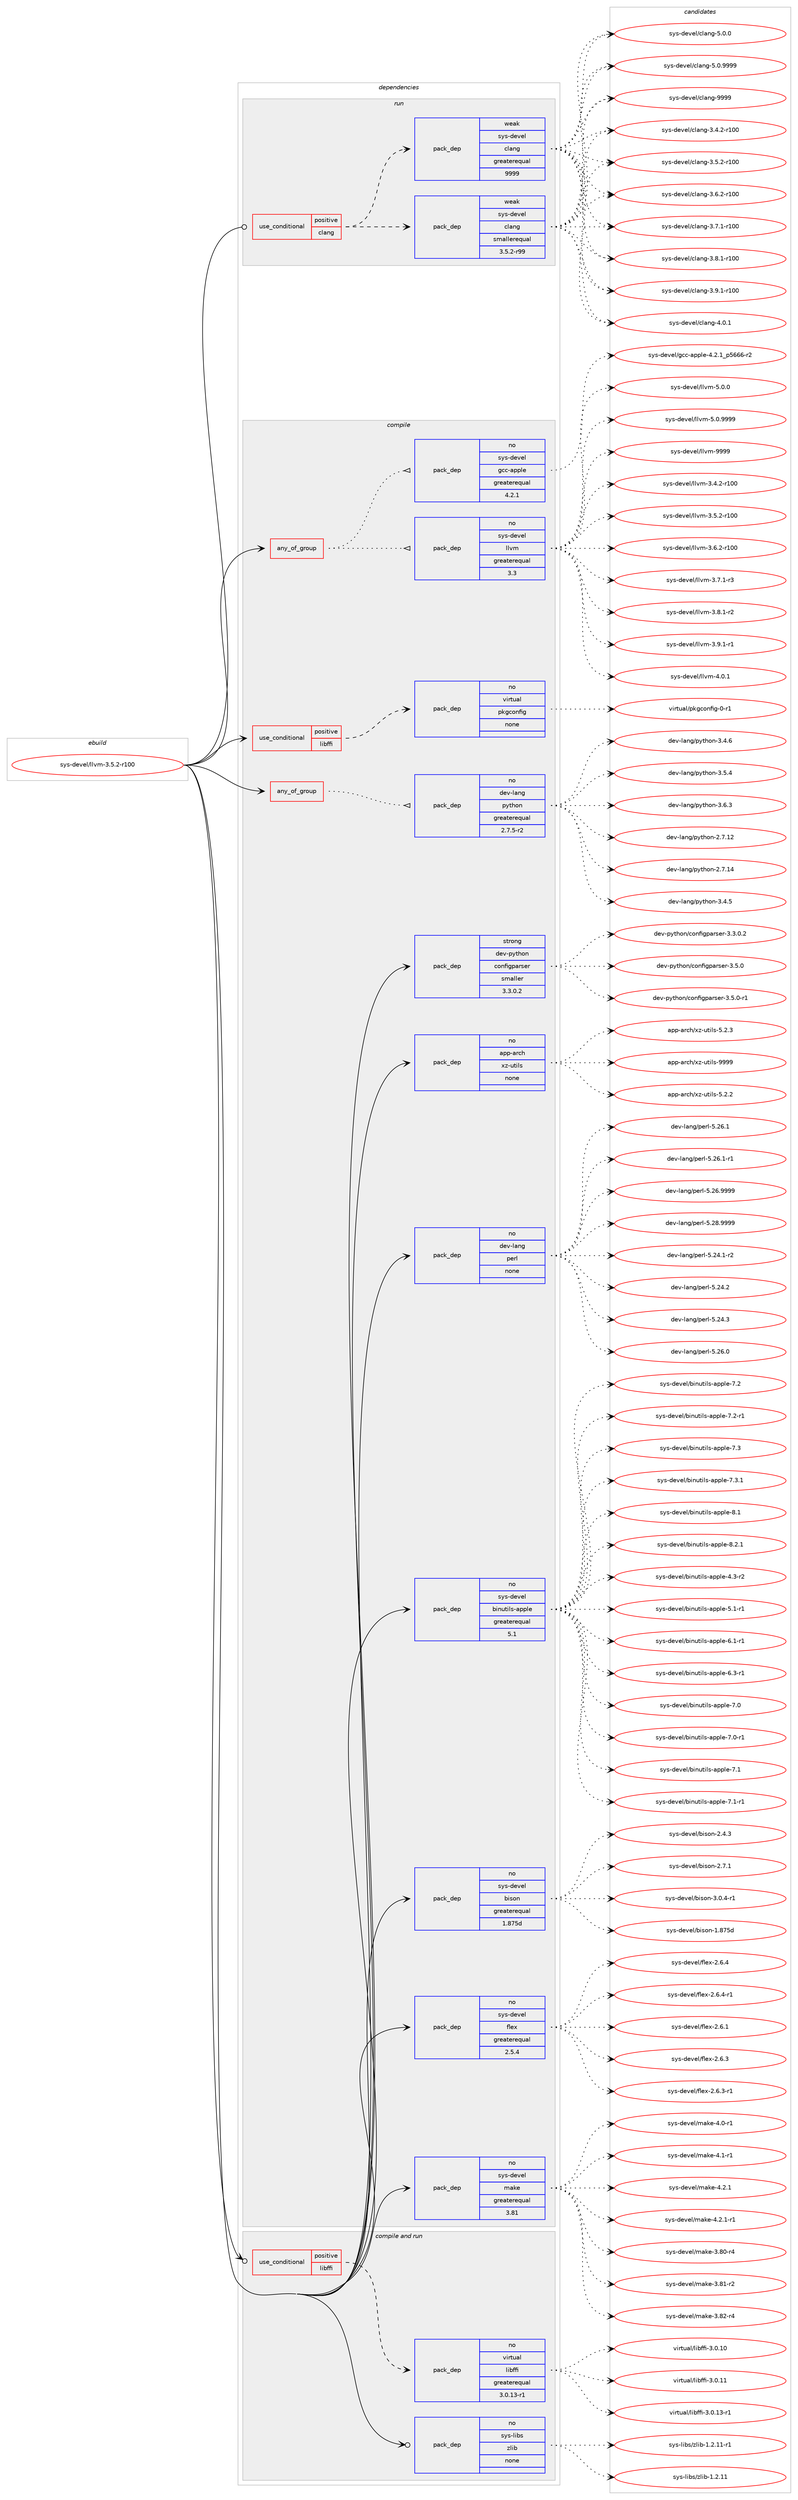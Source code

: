 digraph prolog {

# *************
# Graph options
# *************

newrank=true;
concentrate=true;
compound=true;
graph [rankdir=LR,fontname=Helvetica,fontsize=10,ranksep=1.5];#, ranksep=2.5, nodesep=0.2];
edge  [arrowhead=vee];
node  [fontname=Helvetica,fontsize=10];

# **********
# The ebuild
# **********

subgraph cluster_leftcol {
color=gray;
rank=same;
label=<<i>ebuild</i>>;
id [label="sys-devel/llvm-3.5.2-r100", color=red, width=4, href="../sys-devel/llvm-3.5.2-r100.svg"];
}

# ****************
# The dependencies
# ****************

subgraph cluster_midcol {
color=gray;
label=<<i>dependencies</i>>;
subgraph cluster_compile {
fillcolor="#eeeeee";
style=filled;
label=<<i>compile</i>>;
subgraph any8160 {
dependency485172 [label=<<TABLE BORDER="0" CELLBORDER="1" CELLSPACING="0" CELLPADDING="4"><TR><TD CELLPADDING="10">any_of_group</TD></TR></TABLE>>, shape=none, color=red];subgraph pack360478 {
dependency485173 [label=<<TABLE BORDER="0" CELLBORDER="1" CELLSPACING="0" CELLPADDING="4" WIDTH="220"><TR><TD ROWSPAN="6" CELLPADDING="30">pack_dep</TD></TR><TR><TD WIDTH="110">no</TD></TR><TR><TD>dev-lang</TD></TR><TR><TD>python</TD></TR><TR><TD>greaterequal</TD></TR><TR><TD>2.7.5-r2</TD></TR></TABLE>>, shape=none, color=blue];
}
dependency485172:e -> dependency485173:w [weight=20,style="dotted",arrowhead="oinv"];
}
id:e -> dependency485172:w [weight=20,style="solid",arrowhead="vee"];
subgraph any8161 {
dependency485174 [label=<<TABLE BORDER="0" CELLBORDER="1" CELLSPACING="0" CELLPADDING="4"><TR><TD CELLPADDING="10">any_of_group</TD></TR></TABLE>>, shape=none, color=red];subgraph pack360479 {
dependency485175 [label=<<TABLE BORDER="0" CELLBORDER="1" CELLSPACING="0" CELLPADDING="4" WIDTH="220"><TR><TD ROWSPAN="6" CELLPADDING="30">pack_dep</TD></TR><TR><TD WIDTH="110">no</TD></TR><TR><TD>sys-devel</TD></TR><TR><TD>gcc-apple</TD></TR><TR><TD>greaterequal</TD></TR><TR><TD>4.2.1</TD></TR></TABLE>>, shape=none, color=blue];
}
dependency485174:e -> dependency485175:w [weight=20,style="dotted",arrowhead="oinv"];
subgraph pack360480 {
dependency485176 [label=<<TABLE BORDER="0" CELLBORDER="1" CELLSPACING="0" CELLPADDING="4" WIDTH="220"><TR><TD ROWSPAN="6" CELLPADDING="30">pack_dep</TD></TR><TR><TD WIDTH="110">no</TD></TR><TR><TD>sys-devel</TD></TR><TR><TD>llvm</TD></TR><TR><TD>greaterequal</TD></TR><TR><TD>3.3</TD></TR></TABLE>>, shape=none, color=blue];
}
dependency485174:e -> dependency485176:w [weight=20,style="dotted",arrowhead="oinv"];
}
id:e -> dependency485174:w [weight=20,style="solid",arrowhead="vee"];
subgraph cond116246 {
dependency485177 [label=<<TABLE BORDER="0" CELLBORDER="1" CELLSPACING="0" CELLPADDING="4"><TR><TD ROWSPAN="3" CELLPADDING="10">use_conditional</TD></TR><TR><TD>positive</TD></TR><TR><TD>libffi</TD></TR></TABLE>>, shape=none, color=red];
subgraph pack360481 {
dependency485178 [label=<<TABLE BORDER="0" CELLBORDER="1" CELLSPACING="0" CELLPADDING="4" WIDTH="220"><TR><TD ROWSPAN="6" CELLPADDING="30">pack_dep</TD></TR><TR><TD WIDTH="110">no</TD></TR><TR><TD>virtual</TD></TR><TR><TD>pkgconfig</TD></TR><TR><TD>none</TD></TR><TR><TD></TD></TR></TABLE>>, shape=none, color=blue];
}
dependency485177:e -> dependency485178:w [weight=20,style="dashed",arrowhead="vee"];
}
id:e -> dependency485177:w [weight=20,style="solid",arrowhead="vee"];
subgraph pack360482 {
dependency485179 [label=<<TABLE BORDER="0" CELLBORDER="1" CELLSPACING="0" CELLPADDING="4" WIDTH="220"><TR><TD ROWSPAN="6" CELLPADDING="30">pack_dep</TD></TR><TR><TD WIDTH="110">no</TD></TR><TR><TD>app-arch</TD></TR><TR><TD>xz-utils</TD></TR><TR><TD>none</TD></TR><TR><TD></TD></TR></TABLE>>, shape=none, color=blue];
}
id:e -> dependency485179:w [weight=20,style="solid",arrowhead="vee"];
subgraph pack360483 {
dependency485180 [label=<<TABLE BORDER="0" CELLBORDER="1" CELLSPACING="0" CELLPADDING="4" WIDTH="220"><TR><TD ROWSPAN="6" CELLPADDING="30">pack_dep</TD></TR><TR><TD WIDTH="110">no</TD></TR><TR><TD>dev-lang</TD></TR><TR><TD>perl</TD></TR><TR><TD>none</TD></TR><TR><TD></TD></TR></TABLE>>, shape=none, color=blue];
}
id:e -> dependency485180:w [weight=20,style="solid",arrowhead="vee"];
subgraph pack360484 {
dependency485181 [label=<<TABLE BORDER="0" CELLBORDER="1" CELLSPACING="0" CELLPADDING="4" WIDTH="220"><TR><TD ROWSPAN="6" CELLPADDING="30">pack_dep</TD></TR><TR><TD WIDTH="110">no</TD></TR><TR><TD>sys-devel</TD></TR><TR><TD>binutils-apple</TD></TR><TR><TD>greaterequal</TD></TR><TR><TD>5.1</TD></TR></TABLE>>, shape=none, color=blue];
}
id:e -> dependency485181:w [weight=20,style="solid",arrowhead="vee"];
subgraph pack360485 {
dependency485182 [label=<<TABLE BORDER="0" CELLBORDER="1" CELLSPACING="0" CELLPADDING="4" WIDTH="220"><TR><TD ROWSPAN="6" CELLPADDING="30">pack_dep</TD></TR><TR><TD WIDTH="110">no</TD></TR><TR><TD>sys-devel</TD></TR><TR><TD>bison</TD></TR><TR><TD>greaterequal</TD></TR><TR><TD>1.875d</TD></TR></TABLE>>, shape=none, color=blue];
}
id:e -> dependency485182:w [weight=20,style="solid",arrowhead="vee"];
subgraph pack360486 {
dependency485183 [label=<<TABLE BORDER="0" CELLBORDER="1" CELLSPACING="0" CELLPADDING="4" WIDTH="220"><TR><TD ROWSPAN="6" CELLPADDING="30">pack_dep</TD></TR><TR><TD WIDTH="110">no</TD></TR><TR><TD>sys-devel</TD></TR><TR><TD>flex</TD></TR><TR><TD>greaterequal</TD></TR><TR><TD>2.5.4</TD></TR></TABLE>>, shape=none, color=blue];
}
id:e -> dependency485183:w [weight=20,style="solid",arrowhead="vee"];
subgraph pack360487 {
dependency485184 [label=<<TABLE BORDER="0" CELLBORDER="1" CELLSPACING="0" CELLPADDING="4" WIDTH="220"><TR><TD ROWSPAN="6" CELLPADDING="30">pack_dep</TD></TR><TR><TD WIDTH="110">no</TD></TR><TR><TD>sys-devel</TD></TR><TR><TD>make</TD></TR><TR><TD>greaterequal</TD></TR><TR><TD>3.81</TD></TR></TABLE>>, shape=none, color=blue];
}
id:e -> dependency485184:w [weight=20,style="solid",arrowhead="vee"];
subgraph pack360488 {
dependency485185 [label=<<TABLE BORDER="0" CELLBORDER="1" CELLSPACING="0" CELLPADDING="4" WIDTH="220"><TR><TD ROWSPAN="6" CELLPADDING="30">pack_dep</TD></TR><TR><TD WIDTH="110">strong</TD></TR><TR><TD>dev-python</TD></TR><TR><TD>configparser</TD></TR><TR><TD>smaller</TD></TR><TR><TD>3.3.0.2</TD></TR></TABLE>>, shape=none, color=blue];
}
id:e -> dependency485185:w [weight=20,style="solid",arrowhead="vee"];
}
subgraph cluster_compileandrun {
fillcolor="#eeeeee";
style=filled;
label=<<i>compile and run</i>>;
subgraph cond116247 {
dependency485186 [label=<<TABLE BORDER="0" CELLBORDER="1" CELLSPACING="0" CELLPADDING="4"><TR><TD ROWSPAN="3" CELLPADDING="10">use_conditional</TD></TR><TR><TD>positive</TD></TR><TR><TD>libffi</TD></TR></TABLE>>, shape=none, color=red];
subgraph pack360489 {
dependency485187 [label=<<TABLE BORDER="0" CELLBORDER="1" CELLSPACING="0" CELLPADDING="4" WIDTH="220"><TR><TD ROWSPAN="6" CELLPADDING="30">pack_dep</TD></TR><TR><TD WIDTH="110">no</TD></TR><TR><TD>virtual</TD></TR><TR><TD>libffi</TD></TR><TR><TD>greaterequal</TD></TR><TR><TD>3.0.13-r1</TD></TR></TABLE>>, shape=none, color=blue];
}
dependency485186:e -> dependency485187:w [weight=20,style="dashed",arrowhead="vee"];
}
id:e -> dependency485186:w [weight=20,style="solid",arrowhead="odotvee"];
subgraph pack360490 {
dependency485188 [label=<<TABLE BORDER="0" CELLBORDER="1" CELLSPACING="0" CELLPADDING="4" WIDTH="220"><TR><TD ROWSPAN="6" CELLPADDING="30">pack_dep</TD></TR><TR><TD WIDTH="110">no</TD></TR><TR><TD>sys-libs</TD></TR><TR><TD>zlib</TD></TR><TR><TD>none</TD></TR><TR><TD></TD></TR></TABLE>>, shape=none, color=blue];
}
id:e -> dependency485188:w [weight=20,style="solid",arrowhead="odotvee"];
}
subgraph cluster_run {
fillcolor="#eeeeee";
style=filled;
label=<<i>run</i>>;
subgraph cond116248 {
dependency485189 [label=<<TABLE BORDER="0" CELLBORDER="1" CELLSPACING="0" CELLPADDING="4"><TR><TD ROWSPAN="3" CELLPADDING="10">use_conditional</TD></TR><TR><TD>positive</TD></TR><TR><TD>clang</TD></TR></TABLE>>, shape=none, color=red];
subgraph pack360491 {
dependency485190 [label=<<TABLE BORDER="0" CELLBORDER="1" CELLSPACING="0" CELLPADDING="4" WIDTH="220"><TR><TD ROWSPAN="6" CELLPADDING="30">pack_dep</TD></TR><TR><TD WIDTH="110">weak</TD></TR><TR><TD>sys-devel</TD></TR><TR><TD>clang</TD></TR><TR><TD>smallerequal</TD></TR><TR><TD>3.5.2-r99</TD></TR></TABLE>>, shape=none, color=blue];
}
dependency485189:e -> dependency485190:w [weight=20,style="dashed",arrowhead="vee"];
subgraph pack360492 {
dependency485191 [label=<<TABLE BORDER="0" CELLBORDER="1" CELLSPACING="0" CELLPADDING="4" WIDTH="220"><TR><TD ROWSPAN="6" CELLPADDING="30">pack_dep</TD></TR><TR><TD WIDTH="110">weak</TD></TR><TR><TD>sys-devel</TD></TR><TR><TD>clang</TD></TR><TR><TD>greaterequal</TD></TR><TR><TD>9999</TD></TR></TABLE>>, shape=none, color=blue];
}
dependency485189:e -> dependency485191:w [weight=20,style="dashed",arrowhead="vee"];
}
id:e -> dependency485189:w [weight=20,style="solid",arrowhead="odot"];
}
}

# **************
# The candidates
# **************

subgraph cluster_choices {
rank=same;
color=gray;
label=<<i>candidates</i>>;

subgraph choice360478 {
color=black;
nodesep=1;
choice10010111845108971101034711212111610411111045504655464950 [label="dev-lang/python-2.7.12", color=red, width=4,href="../dev-lang/python-2.7.12.svg"];
choice10010111845108971101034711212111610411111045504655464952 [label="dev-lang/python-2.7.14", color=red, width=4,href="../dev-lang/python-2.7.14.svg"];
choice100101118451089711010347112121116104111110455146524653 [label="dev-lang/python-3.4.5", color=red, width=4,href="../dev-lang/python-3.4.5.svg"];
choice100101118451089711010347112121116104111110455146524654 [label="dev-lang/python-3.4.6", color=red, width=4,href="../dev-lang/python-3.4.6.svg"];
choice100101118451089711010347112121116104111110455146534652 [label="dev-lang/python-3.5.4", color=red, width=4,href="../dev-lang/python-3.5.4.svg"];
choice100101118451089711010347112121116104111110455146544651 [label="dev-lang/python-3.6.3", color=red, width=4,href="../dev-lang/python-3.6.3.svg"];
dependency485173:e -> choice10010111845108971101034711212111610411111045504655464950:w [style=dotted,weight="100"];
dependency485173:e -> choice10010111845108971101034711212111610411111045504655464952:w [style=dotted,weight="100"];
dependency485173:e -> choice100101118451089711010347112121116104111110455146524653:w [style=dotted,weight="100"];
dependency485173:e -> choice100101118451089711010347112121116104111110455146524654:w [style=dotted,weight="100"];
dependency485173:e -> choice100101118451089711010347112121116104111110455146534652:w [style=dotted,weight="100"];
dependency485173:e -> choice100101118451089711010347112121116104111110455146544651:w [style=dotted,weight="100"];
}
subgraph choice360479 {
color=black;
nodesep=1;
choice11512111545100101118101108471039999459711211210810145524650464995112535454544511450 [label="sys-devel/gcc-apple-4.2.1_p5666-r2", color=red, width=4,href="../sys-devel/gcc-apple-4.2.1_p5666-r2.svg"];
dependency485175:e -> choice11512111545100101118101108471039999459711211210810145524650464995112535454544511450:w [style=dotted,weight="100"];
}
subgraph choice360480 {
color=black;
nodesep=1;
choice115121115451001011181011084710810811810945514652465045114494848 [label="sys-devel/llvm-3.4.2-r100", color=red, width=4,href="../sys-devel/llvm-3.4.2-r100.svg"];
choice115121115451001011181011084710810811810945514653465045114494848 [label="sys-devel/llvm-3.5.2-r100", color=red, width=4,href="../sys-devel/llvm-3.5.2-r100.svg"];
choice115121115451001011181011084710810811810945514654465045114494848 [label="sys-devel/llvm-3.6.2-r100", color=red, width=4,href="../sys-devel/llvm-3.6.2-r100.svg"];
choice11512111545100101118101108471081081181094551465546494511451 [label="sys-devel/llvm-3.7.1-r3", color=red, width=4,href="../sys-devel/llvm-3.7.1-r3.svg"];
choice11512111545100101118101108471081081181094551465646494511450 [label="sys-devel/llvm-3.8.1-r2", color=red, width=4,href="../sys-devel/llvm-3.8.1-r2.svg"];
choice11512111545100101118101108471081081181094551465746494511449 [label="sys-devel/llvm-3.9.1-r1", color=red, width=4,href="../sys-devel/llvm-3.9.1-r1.svg"];
choice1151211154510010111810110847108108118109455246484649 [label="sys-devel/llvm-4.0.1", color=red, width=4,href="../sys-devel/llvm-4.0.1.svg"];
choice1151211154510010111810110847108108118109455346484648 [label="sys-devel/llvm-5.0.0", color=red, width=4,href="../sys-devel/llvm-5.0.0.svg"];
choice1151211154510010111810110847108108118109455346484657575757 [label="sys-devel/llvm-5.0.9999", color=red, width=4,href="../sys-devel/llvm-5.0.9999.svg"];
choice11512111545100101118101108471081081181094557575757 [label="sys-devel/llvm-9999", color=red, width=4,href="../sys-devel/llvm-9999.svg"];
dependency485176:e -> choice115121115451001011181011084710810811810945514652465045114494848:w [style=dotted,weight="100"];
dependency485176:e -> choice115121115451001011181011084710810811810945514653465045114494848:w [style=dotted,weight="100"];
dependency485176:e -> choice115121115451001011181011084710810811810945514654465045114494848:w [style=dotted,weight="100"];
dependency485176:e -> choice11512111545100101118101108471081081181094551465546494511451:w [style=dotted,weight="100"];
dependency485176:e -> choice11512111545100101118101108471081081181094551465646494511450:w [style=dotted,weight="100"];
dependency485176:e -> choice11512111545100101118101108471081081181094551465746494511449:w [style=dotted,weight="100"];
dependency485176:e -> choice1151211154510010111810110847108108118109455246484649:w [style=dotted,weight="100"];
dependency485176:e -> choice1151211154510010111810110847108108118109455346484648:w [style=dotted,weight="100"];
dependency485176:e -> choice1151211154510010111810110847108108118109455346484657575757:w [style=dotted,weight="100"];
dependency485176:e -> choice11512111545100101118101108471081081181094557575757:w [style=dotted,weight="100"];
}
subgraph choice360481 {
color=black;
nodesep=1;
choice11810511411611797108471121071039911111010210510345484511449 [label="virtual/pkgconfig-0-r1", color=red, width=4,href="../virtual/pkgconfig-0-r1.svg"];
dependency485178:e -> choice11810511411611797108471121071039911111010210510345484511449:w [style=dotted,weight="100"];
}
subgraph choice360482 {
color=black;
nodesep=1;
choice971121124597114991044712012245117116105108115455346504650 [label="app-arch/xz-utils-5.2.2", color=red, width=4,href="../app-arch/xz-utils-5.2.2.svg"];
choice971121124597114991044712012245117116105108115455346504651 [label="app-arch/xz-utils-5.2.3", color=red, width=4,href="../app-arch/xz-utils-5.2.3.svg"];
choice9711211245971149910447120122451171161051081154557575757 [label="app-arch/xz-utils-9999", color=red, width=4,href="../app-arch/xz-utils-9999.svg"];
dependency485179:e -> choice971121124597114991044712012245117116105108115455346504650:w [style=dotted,weight="100"];
dependency485179:e -> choice971121124597114991044712012245117116105108115455346504651:w [style=dotted,weight="100"];
dependency485179:e -> choice9711211245971149910447120122451171161051081154557575757:w [style=dotted,weight="100"];
}
subgraph choice360483 {
color=black;
nodesep=1;
choice100101118451089711010347112101114108455346505246494511450 [label="dev-lang/perl-5.24.1-r2", color=red, width=4,href="../dev-lang/perl-5.24.1-r2.svg"];
choice10010111845108971101034711210111410845534650524650 [label="dev-lang/perl-5.24.2", color=red, width=4,href="../dev-lang/perl-5.24.2.svg"];
choice10010111845108971101034711210111410845534650524651 [label="dev-lang/perl-5.24.3", color=red, width=4,href="../dev-lang/perl-5.24.3.svg"];
choice10010111845108971101034711210111410845534650544648 [label="dev-lang/perl-5.26.0", color=red, width=4,href="../dev-lang/perl-5.26.0.svg"];
choice10010111845108971101034711210111410845534650544649 [label="dev-lang/perl-5.26.1", color=red, width=4,href="../dev-lang/perl-5.26.1.svg"];
choice100101118451089711010347112101114108455346505446494511449 [label="dev-lang/perl-5.26.1-r1", color=red, width=4,href="../dev-lang/perl-5.26.1-r1.svg"];
choice10010111845108971101034711210111410845534650544657575757 [label="dev-lang/perl-5.26.9999", color=red, width=4,href="../dev-lang/perl-5.26.9999.svg"];
choice10010111845108971101034711210111410845534650564657575757 [label="dev-lang/perl-5.28.9999", color=red, width=4,href="../dev-lang/perl-5.28.9999.svg"];
dependency485180:e -> choice100101118451089711010347112101114108455346505246494511450:w [style=dotted,weight="100"];
dependency485180:e -> choice10010111845108971101034711210111410845534650524650:w [style=dotted,weight="100"];
dependency485180:e -> choice10010111845108971101034711210111410845534650524651:w [style=dotted,weight="100"];
dependency485180:e -> choice10010111845108971101034711210111410845534650544648:w [style=dotted,weight="100"];
dependency485180:e -> choice10010111845108971101034711210111410845534650544649:w [style=dotted,weight="100"];
dependency485180:e -> choice100101118451089711010347112101114108455346505446494511449:w [style=dotted,weight="100"];
dependency485180:e -> choice10010111845108971101034711210111410845534650544657575757:w [style=dotted,weight="100"];
dependency485180:e -> choice10010111845108971101034711210111410845534650564657575757:w [style=dotted,weight="100"];
}
subgraph choice360484 {
color=black;
nodesep=1;
choice1151211154510010111810110847981051101171161051081154597112112108101455246514511450 [label="sys-devel/binutils-apple-4.3-r2", color=red, width=4,href="../sys-devel/binutils-apple-4.3-r2.svg"];
choice1151211154510010111810110847981051101171161051081154597112112108101455346494511449 [label="sys-devel/binutils-apple-5.1-r1", color=red, width=4,href="../sys-devel/binutils-apple-5.1-r1.svg"];
choice1151211154510010111810110847981051101171161051081154597112112108101455446494511449 [label="sys-devel/binutils-apple-6.1-r1", color=red, width=4,href="../sys-devel/binutils-apple-6.1-r1.svg"];
choice1151211154510010111810110847981051101171161051081154597112112108101455446514511449 [label="sys-devel/binutils-apple-6.3-r1", color=red, width=4,href="../sys-devel/binutils-apple-6.3-r1.svg"];
choice115121115451001011181011084798105110117116105108115459711211210810145554648 [label="sys-devel/binutils-apple-7.0", color=red, width=4,href="../sys-devel/binutils-apple-7.0.svg"];
choice1151211154510010111810110847981051101171161051081154597112112108101455546484511449 [label="sys-devel/binutils-apple-7.0-r1", color=red, width=4,href="../sys-devel/binutils-apple-7.0-r1.svg"];
choice115121115451001011181011084798105110117116105108115459711211210810145554649 [label="sys-devel/binutils-apple-7.1", color=red, width=4,href="../sys-devel/binutils-apple-7.1.svg"];
choice1151211154510010111810110847981051101171161051081154597112112108101455546494511449 [label="sys-devel/binutils-apple-7.1-r1", color=red, width=4,href="../sys-devel/binutils-apple-7.1-r1.svg"];
choice115121115451001011181011084798105110117116105108115459711211210810145554650 [label="sys-devel/binutils-apple-7.2", color=red, width=4,href="../sys-devel/binutils-apple-7.2.svg"];
choice1151211154510010111810110847981051101171161051081154597112112108101455546504511449 [label="sys-devel/binutils-apple-7.2-r1", color=red, width=4,href="../sys-devel/binutils-apple-7.2-r1.svg"];
choice115121115451001011181011084798105110117116105108115459711211210810145554651 [label="sys-devel/binutils-apple-7.3", color=red, width=4,href="../sys-devel/binutils-apple-7.3.svg"];
choice1151211154510010111810110847981051101171161051081154597112112108101455546514649 [label="sys-devel/binutils-apple-7.3.1", color=red, width=4,href="../sys-devel/binutils-apple-7.3.1.svg"];
choice115121115451001011181011084798105110117116105108115459711211210810145564649 [label="sys-devel/binutils-apple-8.1", color=red, width=4,href="../sys-devel/binutils-apple-8.1.svg"];
choice1151211154510010111810110847981051101171161051081154597112112108101455646504649 [label="sys-devel/binutils-apple-8.2.1", color=red, width=4,href="../sys-devel/binutils-apple-8.2.1.svg"];
dependency485181:e -> choice1151211154510010111810110847981051101171161051081154597112112108101455246514511450:w [style=dotted,weight="100"];
dependency485181:e -> choice1151211154510010111810110847981051101171161051081154597112112108101455346494511449:w [style=dotted,weight="100"];
dependency485181:e -> choice1151211154510010111810110847981051101171161051081154597112112108101455446494511449:w [style=dotted,weight="100"];
dependency485181:e -> choice1151211154510010111810110847981051101171161051081154597112112108101455446514511449:w [style=dotted,weight="100"];
dependency485181:e -> choice115121115451001011181011084798105110117116105108115459711211210810145554648:w [style=dotted,weight="100"];
dependency485181:e -> choice1151211154510010111810110847981051101171161051081154597112112108101455546484511449:w [style=dotted,weight="100"];
dependency485181:e -> choice115121115451001011181011084798105110117116105108115459711211210810145554649:w [style=dotted,weight="100"];
dependency485181:e -> choice1151211154510010111810110847981051101171161051081154597112112108101455546494511449:w [style=dotted,weight="100"];
dependency485181:e -> choice115121115451001011181011084798105110117116105108115459711211210810145554650:w [style=dotted,weight="100"];
dependency485181:e -> choice1151211154510010111810110847981051101171161051081154597112112108101455546504511449:w [style=dotted,weight="100"];
dependency485181:e -> choice115121115451001011181011084798105110117116105108115459711211210810145554651:w [style=dotted,weight="100"];
dependency485181:e -> choice1151211154510010111810110847981051101171161051081154597112112108101455546514649:w [style=dotted,weight="100"];
dependency485181:e -> choice115121115451001011181011084798105110117116105108115459711211210810145564649:w [style=dotted,weight="100"];
dependency485181:e -> choice1151211154510010111810110847981051101171161051081154597112112108101455646504649:w [style=dotted,weight="100"];
}
subgraph choice360485 {
color=black;
nodesep=1;
choice115121115451001011181011084798105115111110454946565553100 [label="sys-devel/bison-1.875d", color=red, width=4,href="../sys-devel/bison-1.875d.svg"];
choice115121115451001011181011084798105115111110455046524651 [label="sys-devel/bison-2.4.3", color=red, width=4,href="../sys-devel/bison-2.4.3.svg"];
choice115121115451001011181011084798105115111110455046554649 [label="sys-devel/bison-2.7.1", color=red, width=4,href="../sys-devel/bison-2.7.1.svg"];
choice1151211154510010111810110847981051151111104551464846524511449 [label="sys-devel/bison-3.0.4-r1", color=red, width=4,href="../sys-devel/bison-3.0.4-r1.svg"];
dependency485182:e -> choice115121115451001011181011084798105115111110454946565553100:w [style=dotted,weight="100"];
dependency485182:e -> choice115121115451001011181011084798105115111110455046524651:w [style=dotted,weight="100"];
dependency485182:e -> choice115121115451001011181011084798105115111110455046554649:w [style=dotted,weight="100"];
dependency485182:e -> choice1151211154510010111810110847981051151111104551464846524511449:w [style=dotted,weight="100"];
}
subgraph choice360486 {
color=black;
nodesep=1;
choice1151211154510010111810110847102108101120455046544649 [label="sys-devel/flex-2.6.1", color=red, width=4,href="../sys-devel/flex-2.6.1.svg"];
choice1151211154510010111810110847102108101120455046544651 [label="sys-devel/flex-2.6.3", color=red, width=4,href="../sys-devel/flex-2.6.3.svg"];
choice11512111545100101118101108471021081011204550465446514511449 [label="sys-devel/flex-2.6.3-r1", color=red, width=4,href="../sys-devel/flex-2.6.3-r1.svg"];
choice1151211154510010111810110847102108101120455046544652 [label="sys-devel/flex-2.6.4", color=red, width=4,href="../sys-devel/flex-2.6.4.svg"];
choice11512111545100101118101108471021081011204550465446524511449 [label="sys-devel/flex-2.6.4-r1", color=red, width=4,href="../sys-devel/flex-2.6.4-r1.svg"];
dependency485183:e -> choice1151211154510010111810110847102108101120455046544649:w [style=dotted,weight="100"];
dependency485183:e -> choice1151211154510010111810110847102108101120455046544651:w [style=dotted,weight="100"];
dependency485183:e -> choice11512111545100101118101108471021081011204550465446514511449:w [style=dotted,weight="100"];
dependency485183:e -> choice1151211154510010111810110847102108101120455046544652:w [style=dotted,weight="100"];
dependency485183:e -> choice11512111545100101118101108471021081011204550465446524511449:w [style=dotted,weight="100"];
}
subgraph choice360487 {
color=black;
nodesep=1;
choice11512111545100101118101108471099710710145514656484511452 [label="sys-devel/make-3.80-r4", color=red, width=4,href="../sys-devel/make-3.80-r4.svg"];
choice11512111545100101118101108471099710710145514656494511450 [label="sys-devel/make-3.81-r2", color=red, width=4,href="../sys-devel/make-3.81-r2.svg"];
choice11512111545100101118101108471099710710145514656504511452 [label="sys-devel/make-3.82-r4", color=red, width=4,href="../sys-devel/make-3.82-r4.svg"];
choice115121115451001011181011084710997107101455246484511449 [label="sys-devel/make-4.0-r1", color=red, width=4,href="../sys-devel/make-4.0-r1.svg"];
choice115121115451001011181011084710997107101455246494511449 [label="sys-devel/make-4.1-r1", color=red, width=4,href="../sys-devel/make-4.1-r1.svg"];
choice115121115451001011181011084710997107101455246504649 [label="sys-devel/make-4.2.1", color=red, width=4,href="../sys-devel/make-4.2.1.svg"];
choice1151211154510010111810110847109971071014552465046494511449 [label="sys-devel/make-4.2.1-r1", color=red, width=4,href="../sys-devel/make-4.2.1-r1.svg"];
dependency485184:e -> choice11512111545100101118101108471099710710145514656484511452:w [style=dotted,weight="100"];
dependency485184:e -> choice11512111545100101118101108471099710710145514656494511450:w [style=dotted,weight="100"];
dependency485184:e -> choice11512111545100101118101108471099710710145514656504511452:w [style=dotted,weight="100"];
dependency485184:e -> choice115121115451001011181011084710997107101455246484511449:w [style=dotted,weight="100"];
dependency485184:e -> choice115121115451001011181011084710997107101455246494511449:w [style=dotted,weight="100"];
dependency485184:e -> choice115121115451001011181011084710997107101455246504649:w [style=dotted,weight="100"];
dependency485184:e -> choice1151211154510010111810110847109971071014552465046494511449:w [style=dotted,weight="100"];
}
subgraph choice360488 {
color=black;
nodesep=1;
choice100101118451121211161041111104799111110102105103112971141151011144551465146484650 [label="dev-python/configparser-3.3.0.2", color=red, width=4,href="../dev-python/configparser-3.3.0.2.svg"];
choice10010111845112121116104111110479911111010210510311297114115101114455146534648 [label="dev-python/configparser-3.5.0", color=red, width=4,href="../dev-python/configparser-3.5.0.svg"];
choice100101118451121211161041111104799111110102105103112971141151011144551465346484511449 [label="dev-python/configparser-3.5.0-r1", color=red, width=4,href="../dev-python/configparser-3.5.0-r1.svg"];
dependency485185:e -> choice100101118451121211161041111104799111110102105103112971141151011144551465146484650:w [style=dotted,weight="100"];
dependency485185:e -> choice10010111845112121116104111110479911111010210510311297114115101114455146534648:w [style=dotted,weight="100"];
dependency485185:e -> choice100101118451121211161041111104799111110102105103112971141151011144551465346484511449:w [style=dotted,weight="100"];
}
subgraph choice360489 {
color=black;
nodesep=1;
choice11810511411611797108471081059810210210545514648464948 [label="virtual/libffi-3.0.10", color=red, width=4,href="../virtual/libffi-3.0.10.svg"];
choice11810511411611797108471081059810210210545514648464949 [label="virtual/libffi-3.0.11", color=red, width=4,href="../virtual/libffi-3.0.11.svg"];
choice118105114116117971084710810598102102105455146484649514511449 [label="virtual/libffi-3.0.13-r1", color=red, width=4,href="../virtual/libffi-3.0.13-r1.svg"];
dependency485187:e -> choice11810511411611797108471081059810210210545514648464948:w [style=dotted,weight="100"];
dependency485187:e -> choice11810511411611797108471081059810210210545514648464949:w [style=dotted,weight="100"];
dependency485187:e -> choice118105114116117971084710810598102102105455146484649514511449:w [style=dotted,weight="100"];
}
subgraph choice360490 {
color=black;
nodesep=1;
choice1151211154510810598115471221081059845494650464949 [label="sys-libs/zlib-1.2.11", color=red, width=4,href="../sys-libs/zlib-1.2.11.svg"];
choice11512111545108105981154712210810598454946504649494511449 [label="sys-libs/zlib-1.2.11-r1", color=red, width=4,href="../sys-libs/zlib-1.2.11-r1.svg"];
dependency485188:e -> choice1151211154510810598115471221081059845494650464949:w [style=dotted,weight="100"];
dependency485188:e -> choice11512111545108105981154712210810598454946504649494511449:w [style=dotted,weight="100"];
}
subgraph choice360491 {
color=black;
nodesep=1;
choice1151211154510010111810110847991089711010345514652465045114494848 [label="sys-devel/clang-3.4.2-r100", color=red, width=4,href="../sys-devel/clang-3.4.2-r100.svg"];
choice1151211154510010111810110847991089711010345514653465045114494848 [label="sys-devel/clang-3.5.2-r100", color=red, width=4,href="../sys-devel/clang-3.5.2-r100.svg"];
choice1151211154510010111810110847991089711010345514654465045114494848 [label="sys-devel/clang-3.6.2-r100", color=red, width=4,href="../sys-devel/clang-3.6.2-r100.svg"];
choice1151211154510010111810110847991089711010345514655464945114494848 [label="sys-devel/clang-3.7.1-r100", color=red, width=4,href="../sys-devel/clang-3.7.1-r100.svg"];
choice1151211154510010111810110847991089711010345514656464945114494848 [label="sys-devel/clang-3.8.1-r100", color=red, width=4,href="../sys-devel/clang-3.8.1-r100.svg"];
choice1151211154510010111810110847991089711010345514657464945114494848 [label="sys-devel/clang-3.9.1-r100", color=red, width=4,href="../sys-devel/clang-3.9.1-r100.svg"];
choice11512111545100101118101108479910897110103455246484649 [label="sys-devel/clang-4.0.1", color=red, width=4,href="../sys-devel/clang-4.0.1.svg"];
choice11512111545100101118101108479910897110103455346484648 [label="sys-devel/clang-5.0.0", color=red, width=4,href="../sys-devel/clang-5.0.0.svg"];
choice11512111545100101118101108479910897110103455346484657575757 [label="sys-devel/clang-5.0.9999", color=red, width=4,href="../sys-devel/clang-5.0.9999.svg"];
choice115121115451001011181011084799108971101034557575757 [label="sys-devel/clang-9999", color=red, width=4,href="../sys-devel/clang-9999.svg"];
dependency485190:e -> choice1151211154510010111810110847991089711010345514652465045114494848:w [style=dotted,weight="100"];
dependency485190:e -> choice1151211154510010111810110847991089711010345514653465045114494848:w [style=dotted,weight="100"];
dependency485190:e -> choice1151211154510010111810110847991089711010345514654465045114494848:w [style=dotted,weight="100"];
dependency485190:e -> choice1151211154510010111810110847991089711010345514655464945114494848:w [style=dotted,weight="100"];
dependency485190:e -> choice1151211154510010111810110847991089711010345514656464945114494848:w [style=dotted,weight="100"];
dependency485190:e -> choice1151211154510010111810110847991089711010345514657464945114494848:w [style=dotted,weight="100"];
dependency485190:e -> choice11512111545100101118101108479910897110103455246484649:w [style=dotted,weight="100"];
dependency485190:e -> choice11512111545100101118101108479910897110103455346484648:w [style=dotted,weight="100"];
dependency485190:e -> choice11512111545100101118101108479910897110103455346484657575757:w [style=dotted,weight="100"];
dependency485190:e -> choice115121115451001011181011084799108971101034557575757:w [style=dotted,weight="100"];
}
subgraph choice360492 {
color=black;
nodesep=1;
choice1151211154510010111810110847991089711010345514652465045114494848 [label="sys-devel/clang-3.4.2-r100", color=red, width=4,href="../sys-devel/clang-3.4.2-r100.svg"];
choice1151211154510010111810110847991089711010345514653465045114494848 [label="sys-devel/clang-3.5.2-r100", color=red, width=4,href="../sys-devel/clang-3.5.2-r100.svg"];
choice1151211154510010111810110847991089711010345514654465045114494848 [label="sys-devel/clang-3.6.2-r100", color=red, width=4,href="../sys-devel/clang-3.6.2-r100.svg"];
choice1151211154510010111810110847991089711010345514655464945114494848 [label="sys-devel/clang-3.7.1-r100", color=red, width=4,href="../sys-devel/clang-3.7.1-r100.svg"];
choice1151211154510010111810110847991089711010345514656464945114494848 [label="sys-devel/clang-3.8.1-r100", color=red, width=4,href="../sys-devel/clang-3.8.1-r100.svg"];
choice1151211154510010111810110847991089711010345514657464945114494848 [label="sys-devel/clang-3.9.1-r100", color=red, width=4,href="../sys-devel/clang-3.9.1-r100.svg"];
choice11512111545100101118101108479910897110103455246484649 [label="sys-devel/clang-4.0.1", color=red, width=4,href="../sys-devel/clang-4.0.1.svg"];
choice11512111545100101118101108479910897110103455346484648 [label="sys-devel/clang-5.0.0", color=red, width=4,href="../sys-devel/clang-5.0.0.svg"];
choice11512111545100101118101108479910897110103455346484657575757 [label="sys-devel/clang-5.0.9999", color=red, width=4,href="../sys-devel/clang-5.0.9999.svg"];
choice115121115451001011181011084799108971101034557575757 [label="sys-devel/clang-9999", color=red, width=4,href="../sys-devel/clang-9999.svg"];
dependency485191:e -> choice1151211154510010111810110847991089711010345514652465045114494848:w [style=dotted,weight="100"];
dependency485191:e -> choice1151211154510010111810110847991089711010345514653465045114494848:w [style=dotted,weight="100"];
dependency485191:e -> choice1151211154510010111810110847991089711010345514654465045114494848:w [style=dotted,weight="100"];
dependency485191:e -> choice1151211154510010111810110847991089711010345514655464945114494848:w [style=dotted,weight="100"];
dependency485191:e -> choice1151211154510010111810110847991089711010345514656464945114494848:w [style=dotted,weight="100"];
dependency485191:e -> choice1151211154510010111810110847991089711010345514657464945114494848:w [style=dotted,weight="100"];
dependency485191:e -> choice11512111545100101118101108479910897110103455246484649:w [style=dotted,weight="100"];
dependency485191:e -> choice11512111545100101118101108479910897110103455346484648:w [style=dotted,weight="100"];
dependency485191:e -> choice11512111545100101118101108479910897110103455346484657575757:w [style=dotted,weight="100"];
dependency485191:e -> choice115121115451001011181011084799108971101034557575757:w [style=dotted,weight="100"];
}
}

}
